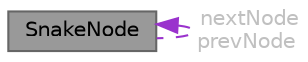 digraph "SnakeNode"
{
 // LATEX_PDF_SIZE
  bgcolor="transparent";
  edge [fontname=Helvetica,fontsize=10,labelfontname=Helvetica,labelfontsize=10];
  node [fontname=Helvetica,fontsize=10,shape=box,height=0.2,width=0.4];
  Node1 [id="Node000001",label="SnakeNode",height=0.2,width=0.4,color="gray40", fillcolor="grey60", style="filled", fontcolor="black",tooltip="Represents a single node (segment) of the snake's body."];
  Node1 -> Node1 [id="edge1_Node000001_Node000001",dir="back",color="darkorchid3",style="dashed",tooltip=" ",label=" nextNode\nprevNode",fontcolor="grey" ];
}
